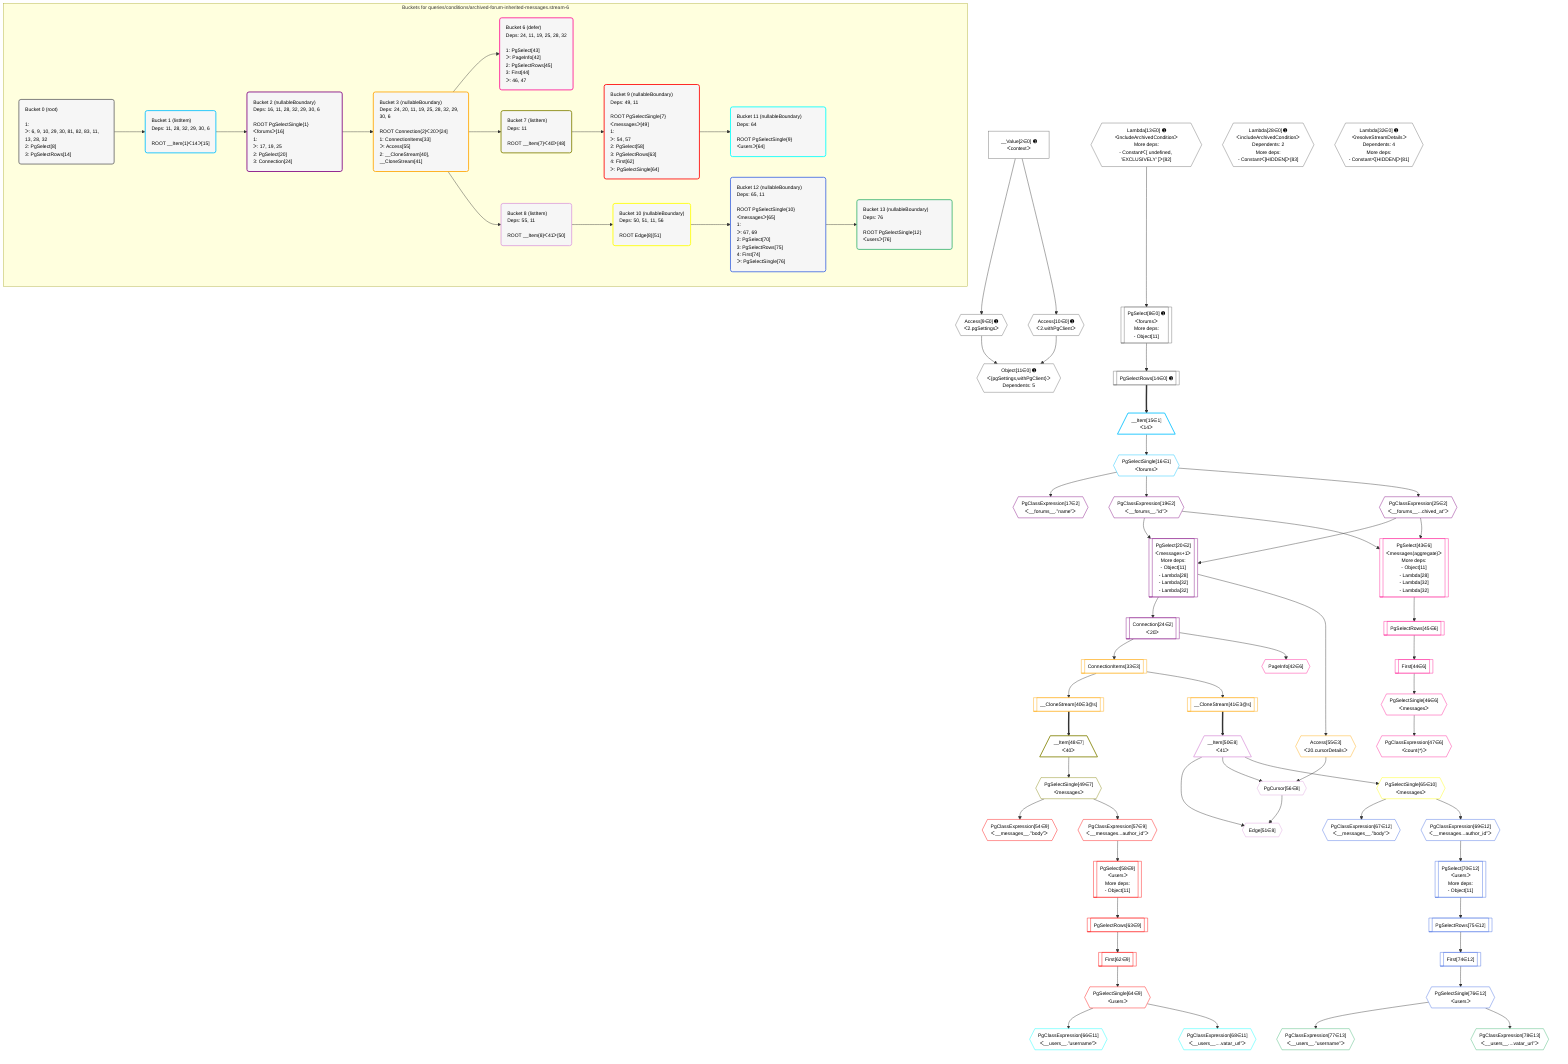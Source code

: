 %%{init: {'themeVariables': { 'fontSize': '12px'}}}%%
graph TD
    classDef path fill:#eee,stroke:#000,color:#000
    classDef plan fill:#fff,stroke-width:1px,color:#000
    classDef itemplan fill:#fff,stroke-width:2px,color:#000
    classDef unbatchedplan fill:#dff,stroke-width:1px,color:#000
    classDef sideeffectplan fill:#fcc,stroke-width:2px,color:#000
    classDef bucket fill:#f6f6f6,color:#000,stroke-width:2px,text-align:left

    subgraph "Buckets for queries/conditions/archived-forum-inherited-messages.stream-6"
    Bucket0("Bucket 0 (root)<br /><br />1: <br />ᐳ: 6, 9, 10, 29, 30, 81, 82, 83, 11, 13, 28, 32<br />2: PgSelect[8]<br />3: PgSelectRows[14]"):::bucket
    Bucket1("Bucket 1 (listItem)<br />Deps: 11, 28, 32, 29, 30, 6<br /><br />ROOT __Item{1}ᐸ14ᐳ[15]"):::bucket
    Bucket2("Bucket 2 (nullableBoundary)<br />Deps: 16, 11, 28, 32, 29, 30, 6<br /><br />ROOT PgSelectSingle{1}ᐸforumsᐳ[16]<br />1: <br />ᐳ: 17, 19, 25<br />2: PgSelect[20]<br />3: Connection[24]"):::bucket
    Bucket3("Bucket 3 (nullableBoundary)<br />Deps: 24, 20, 11, 19, 25, 28, 32, 29, 30, 6<br /><br />ROOT Connection{2}ᐸ20ᐳ[24]<br />1: ConnectionItems[33]<br />ᐳ: Access[55]<br />2: __CloneStream[40], __CloneStream[41]"):::bucket
    Bucket6("Bucket 6 (defer)<br />Deps: 24, 11, 19, 25, 28, 32<br /><br />1: PgSelect[43]<br />ᐳ: PageInfo[42]<br />2: PgSelectRows[45]<br />3: First[44]<br />ᐳ: 46, 47"):::bucket
    Bucket7("Bucket 7 (listItem)<br />Deps: 11<br /><br />ROOT __Item{7}ᐸ40ᐳ[48]"):::bucket
    Bucket8("Bucket 8 (listItem)<br />Deps: 55, 11<br /><br />ROOT __Item{8}ᐸ41ᐳ[50]"):::bucket
    Bucket9("Bucket 9 (nullableBoundary)<br />Deps: 49, 11<br /><br />ROOT PgSelectSingle{7}ᐸmessagesᐳ[49]<br />1: <br />ᐳ: 54, 57<br />2: PgSelect[58]<br />3: PgSelectRows[63]<br />4: First[62]<br />ᐳ: PgSelectSingle[64]"):::bucket
    Bucket10("Bucket 10 (nullableBoundary)<br />Deps: 50, 51, 11, 56<br /><br />ROOT Edge{8}[51]"):::bucket
    Bucket11("Bucket 11 (nullableBoundary)<br />Deps: 64<br /><br />ROOT PgSelectSingle{9}ᐸusersᐳ[64]"):::bucket
    Bucket12("Bucket 12 (nullableBoundary)<br />Deps: 65, 11<br /><br />ROOT PgSelectSingle{10}ᐸmessagesᐳ[65]<br />1: <br />ᐳ: 67, 69<br />2: PgSelect[70]<br />3: PgSelectRows[75]<br />4: First[74]<br />ᐳ: PgSelectSingle[76]"):::bucket
    Bucket13("Bucket 13 (nullableBoundary)<br />Deps: 76<br /><br />ROOT PgSelectSingle{12}ᐸusersᐳ[76]"):::bucket
    end
    Bucket0 --> Bucket1
    Bucket1 --> Bucket2
    Bucket2 --> Bucket3
    Bucket3 --> Bucket6 & Bucket7 & Bucket8
    Bucket7 --> Bucket9
    Bucket8 --> Bucket10
    Bucket9 --> Bucket11
    Bucket10 --> Bucket12
    Bucket12 --> Bucket13

    %% plan dependencies
    PgSelect8[["PgSelect[8∈0] ➊<br />ᐸforumsᐳ<br />More deps:<br />- Object[11]"]]:::plan
    Lambda13{{"Lambda[13∈0] ➊<br />ᐸincludeArchivedConditionᐳ<br />More deps:<br />- Constantᐸ[ undefined, 'EXCLUSIVELY' ]ᐳ[82]"}}:::plan
    Lambda13 --> PgSelect8
    Object11{{"Object[11∈0] ➊<br />ᐸ{pgSettings,withPgClient}ᐳ<br />Dependents: 5"}}:::plan
    Access9{{"Access[9∈0] ➊<br />ᐸ2.pgSettingsᐳ"}}:::plan
    Access10{{"Access[10∈0] ➊<br />ᐸ2.withPgClientᐳ"}}:::plan
    Access9 & Access10 --> Object11
    __Value2["__Value[2∈0] ➊<br />ᐸcontextᐳ"]:::plan
    __Value2 --> Access9
    __Value2 --> Access10
    PgSelectRows14[["PgSelectRows[14∈0] ➊"]]:::plan
    PgSelect8 --> PgSelectRows14
    Lambda28{{"Lambda[28∈0] ➊<br />ᐸincludeArchivedConditionᐳ<br />Dependents: 2<br />More deps:<br />- Constantᐸ[HIDDEN]ᐳ[83]"}}:::plan
    Lambda32{{"Lambda[32∈0] ➊<br />ᐸresolveStreamDetailsᐳ<br />Dependents: 4<br />More deps:<br />- Constantᐸ[HIDDEN]ᐳ[81]"}}:::plan
    __Item15[/"__Item[15∈1]<br />ᐸ14ᐳ"\]:::itemplan
    PgSelectRows14 ==> __Item15
    PgSelectSingle16{{"PgSelectSingle[16∈1]<br />ᐸforumsᐳ"}}:::plan
    __Item15 --> PgSelectSingle16
    PgSelect20[["PgSelect[20∈2]<br />ᐸmessages+1ᐳ<br />More deps:<br />- Object[11]<br />- Lambda[28]<br />- Lambda[32]<br />- Lambda[32]"]]:::plan
    PgClassExpression19{{"PgClassExpression[19∈2]<br />ᐸ__forums__.”id”ᐳ"}}:::plan
    PgClassExpression25{{"PgClassExpression[25∈2]<br />ᐸ__forums__...chived_at”ᐳ"}}:::plan
    PgClassExpression19 & PgClassExpression25 --> PgSelect20
    PgClassExpression17{{"PgClassExpression[17∈2]<br />ᐸ__forums__.”name”ᐳ"}}:::plan
    PgSelectSingle16 --> PgClassExpression17
    PgSelectSingle16 --> PgClassExpression19
    Connection24[["Connection[24∈2]<br />ᐸ20ᐳ"]]:::plan
    PgSelect20 --> Connection24
    PgSelectSingle16 --> PgClassExpression25
    ConnectionItems33[["ConnectionItems[33∈3]"]]:::plan
    Connection24 --> ConnectionItems33
    __CloneStream40[["__CloneStream[40∈3@s]"]]:::plan
    ConnectionItems33 --> __CloneStream40
    __CloneStream41[["__CloneStream[41∈3@s]"]]:::plan
    ConnectionItems33 --> __CloneStream41
    Access55{{"Access[55∈3]<br />ᐸ20.cursorDetailsᐳ"}}:::plan
    PgSelect20 --> Access55
    PgSelect43[["PgSelect[43∈6]<br />ᐸmessages(aggregate)ᐳ<br />More deps:<br />- Object[11]<br />- Lambda[28]<br />- Lambda[32]<br />- Lambda[32]"]]:::plan
    PgClassExpression19 & PgClassExpression25 --> PgSelect43
    PageInfo42{{"PageInfo[42∈6]"}}:::plan
    Connection24 --> PageInfo42
    First44[["First[44∈6]"]]:::plan
    PgSelectRows45[["PgSelectRows[45∈6]"]]:::plan
    PgSelectRows45 --> First44
    PgSelect43 --> PgSelectRows45
    PgSelectSingle46{{"PgSelectSingle[46∈6]<br />ᐸmessagesᐳ"}}:::plan
    First44 --> PgSelectSingle46
    PgClassExpression47{{"PgClassExpression[47∈6]<br />ᐸcount(*)ᐳ"}}:::plan
    PgSelectSingle46 --> PgClassExpression47
    __Item48[/"__Item[48∈7]<br />ᐸ40ᐳ"\]:::itemplan
    __CloneStream40 ==> __Item48
    PgSelectSingle49{{"PgSelectSingle[49∈7]<br />ᐸmessagesᐳ"}}:::plan
    __Item48 --> PgSelectSingle49
    Edge51{{"Edge[51∈8]"}}:::plan
    __Item50[/"__Item[50∈8]<br />ᐸ41ᐳ"\]:::itemplan
    PgCursor56{{"PgCursor[56∈8]"}}:::plan
    __Item50 & PgCursor56 --> Edge51
    __Item50 & Access55 --> PgCursor56
    __CloneStream41 ==> __Item50
    PgSelect58[["PgSelect[58∈9]<br />ᐸusersᐳ<br />More deps:<br />- Object[11]"]]:::plan
    PgClassExpression57{{"PgClassExpression[57∈9]<br />ᐸ__messages...author_id”ᐳ"}}:::plan
    PgClassExpression57 --> PgSelect58
    PgClassExpression54{{"PgClassExpression[54∈9]<br />ᐸ__messages__.”body”ᐳ"}}:::plan
    PgSelectSingle49 --> PgClassExpression54
    PgSelectSingle49 --> PgClassExpression57
    First62[["First[62∈9]"]]:::plan
    PgSelectRows63[["PgSelectRows[63∈9]"]]:::plan
    PgSelectRows63 --> First62
    PgSelect58 --> PgSelectRows63
    PgSelectSingle64{{"PgSelectSingle[64∈9]<br />ᐸusersᐳ"}}:::plan
    First62 --> PgSelectSingle64
    PgSelectSingle65{{"PgSelectSingle[65∈10]<br />ᐸmessagesᐳ"}}:::plan
    __Item50 --> PgSelectSingle65
    PgClassExpression66{{"PgClassExpression[66∈11]<br />ᐸ__users__.”username”ᐳ"}}:::plan
    PgSelectSingle64 --> PgClassExpression66
    PgClassExpression68{{"PgClassExpression[68∈11]<br />ᐸ__users__....vatar_url”ᐳ"}}:::plan
    PgSelectSingle64 --> PgClassExpression68
    PgSelect70[["PgSelect[70∈12]<br />ᐸusersᐳ<br />More deps:<br />- Object[11]"]]:::plan
    PgClassExpression69{{"PgClassExpression[69∈12]<br />ᐸ__messages...author_id”ᐳ"}}:::plan
    PgClassExpression69 --> PgSelect70
    PgClassExpression67{{"PgClassExpression[67∈12]<br />ᐸ__messages__.”body”ᐳ"}}:::plan
    PgSelectSingle65 --> PgClassExpression67
    PgSelectSingle65 --> PgClassExpression69
    First74[["First[74∈12]"]]:::plan
    PgSelectRows75[["PgSelectRows[75∈12]"]]:::plan
    PgSelectRows75 --> First74
    PgSelect70 --> PgSelectRows75
    PgSelectSingle76{{"PgSelectSingle[76∈12]<br />ᐸusersᐳ"}}:::plan
    First74 --> PgSelectSingle76
    PgClassExpression77{{"PgClassExpression[77∈13]<br />ᐸ__users__.”username”ᐳ"}}:::plan
    PgSelectSingle76 --> PgClassExpression77
    PgClassExpression78{{"PgClassExpression[78∈13]<br />ᐸ__users__....vatar_url”ᐳ"}}:::plan
    PgSelectSingle76 --> PgClassExpression78

    %% define steps
    classDef bucket0 stroke:#696969
    class Bucket0,__Value2,PgSelect8,Access9,Access10,Object11,Lambda13,PgSelectRows14,Lambda28,Lambda32 bucket0
    classDef bucket1 stroke:#00bfff
    class Bucket1,__Item15,PgSelectSingle16 bucket1
    classDef bucket2 stroke:#7f007f
    class Bucket2,PgClassExpression17,PgClassExpression19,PgSelect20,Connection24,PgClassExpression25 bucket2
    classDef bucket3 stroke:#ffa500
    class Bucket3,ConnectionItems33,__CloneStream40,__CloneStream41,Access55 bucket3
    classDef bucket6 stroke:#ff1493
    class Bucket6,PageInfo42,PgSelect43,First44,PgSelectRows45,PgSelectSingle46,PgClassExpression47 bucket6
    classDef bucket7 stroke:#808000
    class Bucket7,__Item48,PgSelectSingle49 bucket7
    classDef bucket8 stroke:#dda0dd
    class Bucket8,__Item50,Edge51,PgCursor56 bucket8
    classDef bucket9 stroke:#ff0000
    class Bucket9,PgClassExpression54,PgClassExpression57,PgSelect58,First62,PgSelectRows63,PgSelectSingle64 bucket9
    classDef bucket10 stroke:#ffff00
    class Bucket10,PgSelectSingle65 bucket10
    classDef bucket11 stroke:#00ffff
    class Bucket11,PgClassExpression66,PgClassExpression68 bucket11
    classDef bucket12 stroke:#4169e1
    class Bucket12,PgClassExpression67,PgClassExpression69,PgSelect70,First74,PgSelectRows75,PgSelectSingle76 bucket12
    classDef bucket13 stroke:#3cb371
    class Bucket13,PgClassExpression77,PgClassExpression78 bucket13